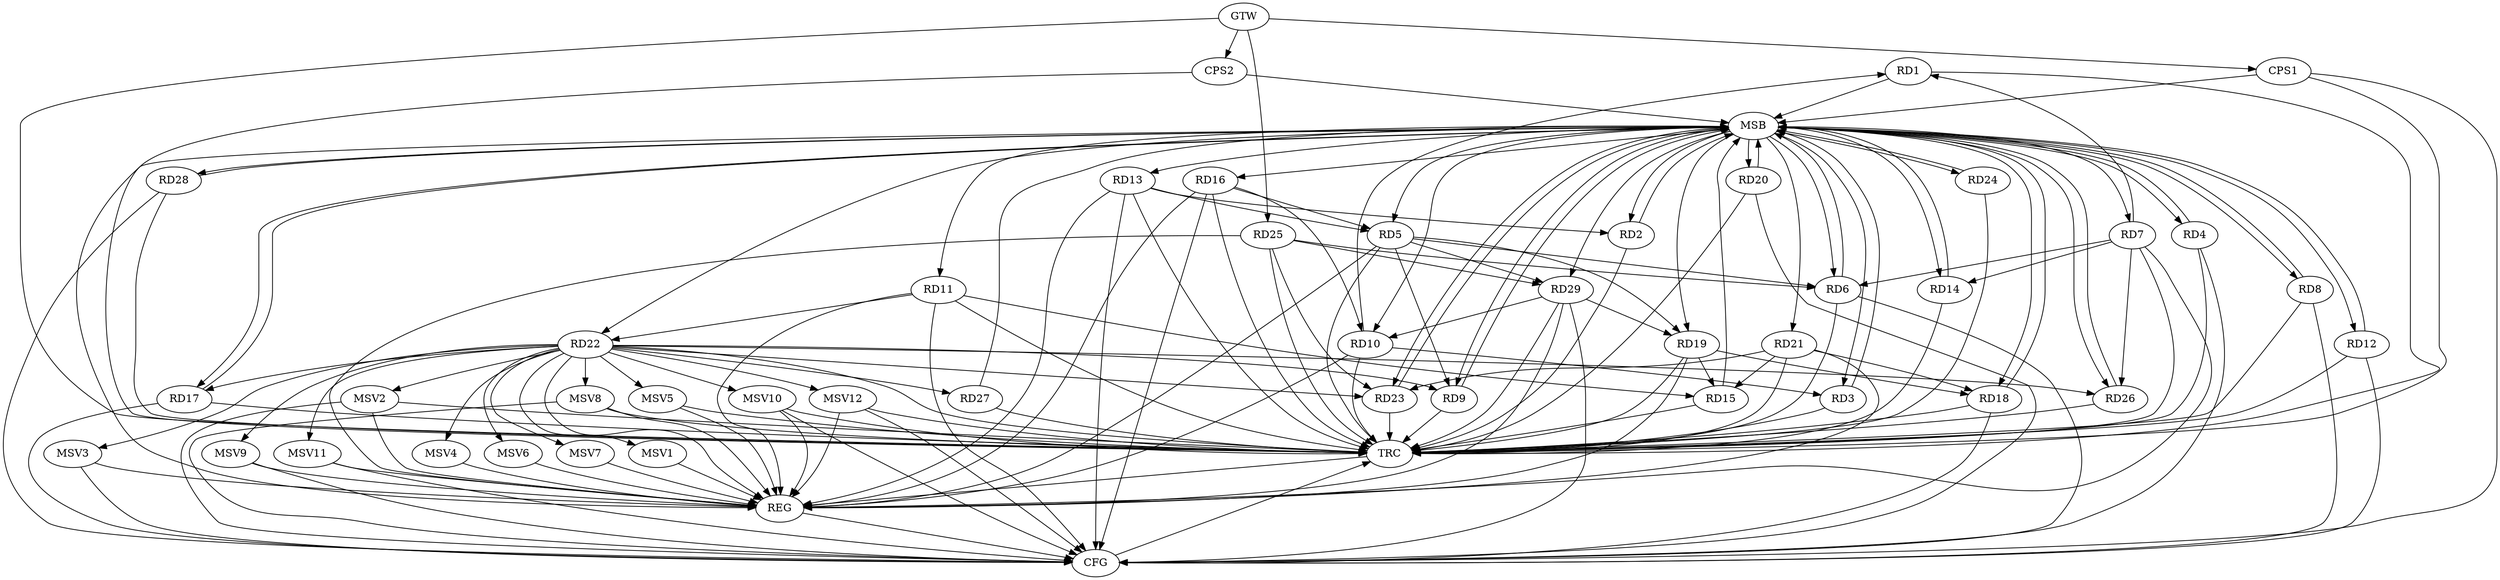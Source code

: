 strict digraph G {
  RD1 [ label="RD1" ];
  RD2 [ label="RD2" ];
  RD3 [ label="RD3" ];
  RD4 [ label="RD4" ];
  RD5 [ label="RD5" ];
  RD6 [ label="RD6" ];
  RD7 [ label="RD7" ];
  RD8 [ label="RD8" ];
  RD9 [ label="RD9" ];
  RD10 [ label="RD10" ];
  RD11 [ label="RD11" ];
  RD12 [ label="RD12" ];
  RD13 [ label="RD13" ];
  RD14 [ label="RD14" ];
  RD15 [ label="RD15" ];
  RD16 [ label="RD16" ];
  RD17 [ label="RD17" ];
  RD18 [ label="RD18" ];
  RD19 [ label="RD19" ];
  RD20 [ label="RD20" ];
  RD21 [ label="RD21" ];
  RD22 [ label="RD22" ];
  RD23 [ label="RD23" ];
  RD24 [ label="RD24" ];
  RD25 [ label="RD25" ];
  RD26 [ label="RD26" ];
  RD27 [ label="RD27" ];
  RD28 [ label="RD28" ];
  RD29 [ label="RD29" ];
  CPS1 [ label="CPS1" ];
  CPS2 [ label="CPS2" ];
  GTW [ label="GTW" ];
  REG [ label="REG" ];
  MSB [ label="MSB" ];
  CFG [ label="CFG" ];
  TRC [ label="TRC" ];
  MSV1 [ label="MSV1" ];
  MSV2 [ label="MSV2" ];
  MSV3 [ label="MSV3" ];
  MSV4 [ label="MSV4" ];
  MSV5 [ label="MSV5" ];
  MSV6 [ label="MSV6" ];
  MSV7 [ label="MSV7" ];
  MSV8 [ label="MSV8" ];
  MSV9 [ label="MSV9" ];
  MSV10 [ label="MSV10" ];
  MSV11 [ label="MSV11" ];
  MSV12 [ label="MSV12" ];
  RD7 -> RD1;
  RD10 -> RD1;
  RD13 -> RD2;
  RD10 -> RD3;
  RD5 -> RD6;
  RD5 -> RD9;
  RD13 -> RD5;
  RD16 -> RD5;
  RD5 -> RD19;
  RD5 -> RD29;
  RD7 -> RD6;
  RD25 -> RD6;
  RD7 -> RD14;
  RD7 -> RD26;
  RD22 -> RD9;
  RD16 -> RD10;
  RD29 -> RD10;
  RD11 -> RD15;
  RD11 -> RD22;
  RD19 -> RD15;
  RD21 -> RD15;
  RD22 -> RD17;
  RD19 -> RD18;
  RD21 -> RD18;
  RD29 -> RD19;
  RD21 -> RD23;
  RD22 -> RD23;
  RD22 -> RD26;
  RD22 -> RD27;
  RD25 -> RD23;
  RD25 -> RD29;
  GTW -> RD25;
  GTW -> CPS1;
  GTW -> CPS2;
  RD5 -> REG;
  RD7 -> REG;
  RD10 -> REG;
  RD11 -> REG;
  RD13 -> REG;
  RD16 -> REG;
  RD19 -> REG;
  RD21 -> REG;
  RD22 -> REG;
  RD25 -> REG;
  RD29 -> REG;
  RD1 -> MSB;
  MSB -> RD8;
  MSB -> RD12;
  MSB -> RD22;
  MSB -> RD26;
  MSB -> REG;
  RD2 -> MSB;
  MSB -> RD6;
  MSB -> RD10;
  MSB -> RD13;
  MSB -> RD18;
  MSB -> RD19;
  MSB -> RD28;
  RD3 -> MSB;
  MSB -> RD5;
  MSB -> RD14;
  MSB -> RD20;
  RD4 -> MSB;
  MSB -> RD24;
  RD6 -> MSB;
  MSB -> RD2;
  MSB -> RD4;
  RD8 -> MSB;
  MSB -> RD11;
  RD9 -> MSB;
  MSB -> RD3;
  RD12 -> MSB;
  MSB -> RD7;
  MSB -> RD21;
  RD14 -> MSB;
  RD15 -> MSB;
  RD17 -> MSB;
  MSB -> RD29;
  RD18 -> MSB;
  MSB -> RD17;
  RD20 -> MSB;
  MSB -> RD23;
  RD23 -> MSB;
  MSB -> RD9;
  RD24 -> MSB;
  RD26 -> MSB;
  RD27 -> MSB;
  RD28 -> MSB;
  MSB -> RD16;
  CPS1 -> MSB;
  CPS2 -> MSB;
  RD16 -> CFG;
  RD17 -> CFG;
  CPS1 -> CFG;
  RD29 -> CFG;
  RD13 -> CFG;
  RD11 -> CFG;
  RD28 -> CFG;
  RD6 -> CFG;
  RD20 -> CFG;
  RD4 -> CFG;
  RD18 -> CFG;
  RD8 -> CFG;
  RD12 -> CFG;
  REG -> CFG;
  RD1 -> TRC;
  RD2 -> TRC;
  RD3 -> TRC;
  RD4 -> TRC;
  RD5 -> TRC;
  RD6 -> TRC;
  RD7 -> TRC;
  RD8 -> TRC;
  RD9 -> TRC;
  RD10 -> TRC;
  RD11 -> TRC;
  RD12 -> TRC;
  RD13 -> TRC;
  RD14 -> TRC;
  RD15 -> TRC;
  RD16 -> TRC;
  RD17 -> TRC;
  RD18 -> TRC;
  RD19 -> TRC;
  RD20 -> TRC;
  RD21 -> TRC;
  RD22 -> TRC;
  RD23 -> TRC;
  RD24 -> TRC;
  RD25 -> TRC;
  RD26 -> TRC;
  RD27 -> TRC;
  RD28 -> TRC;
  RD29 -> TRC;
  CPS1 -> TRC;
  CPS2 -> TRC;
  GTW -> TRC;
  CFG -> TRC;
  TRC -> REG;
  RD22 -> MSV1;
  MSV1 -> REG;
  RD22 -> MSV2;
  MSV2 -> REG;
  MSV2 -> TRC;
  MSV2 -> CFG;
  RD22 -> MSV3;
  RD22 -> MSV4;
  MSV3 -> REG;
  MSV3 -> CFG;
  MSV4 -> REG;
  RD22 -> MSV5;
  MSV5 -> REG;
  MSV5 -> TRC;
  RD22 -> MSV6;
  MSV6 -> REG;
  RD22 -> MSV7;
  MSV7 -> REG;
  RD22 -> MSV8;
  MSV8 -> REG;
  MSV8 -> TRC;
  MSV8 -> CFG;
  RD22 -> MSV9;
  RD22 -> MSV10;
  MSV9 -> REG;
  MSV9 -> CFG;
  MSV10 -> REG;
  MSV10 -> TRC;
  MSV10 -> CFG;
  RD22 -> MSV11;
  MSV11 -> REG;
  MSV11 -> CFG;
  RD22 -> MSV12;
  MSV12 -> REG;
  MSV12 -> TRC;
  MSV12 -> CFG;
}
